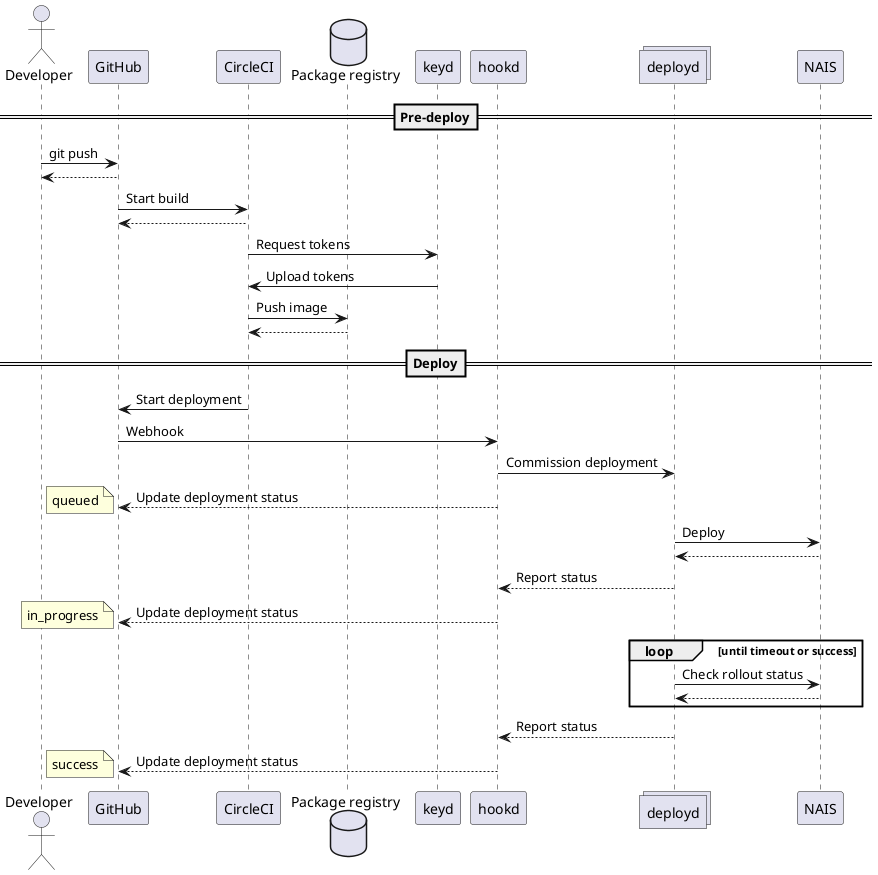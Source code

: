 @startuml component

actor developer as "Developer"
participant github as "GitHub"
participant ci as "CircleCI"
database registry as "Package registry"
participant keyd
participant hookd
collections deployd
participant kubernetes as "NAIS"

==Pre-deploy==
developer -> github: git push
github --> developer
github -> ci: Start build
ci --> github
ci -> keyd: Request tokens
keyd -> ci: Upload tokens
ci -> registry: Push image
registry --> ci

==Deploy==
ci -> github: Start deployment
github -> hookd: Webhook
hookd -> deployd: Commission deployment
hookd --> github: Update deployment status
note left: queued
deployd -> kubernetes: Deploy
kubernetes --> deployd
deployd --> hookd: Report status
hookd --> github: Update deployment status
note left: in_progress

loop until timeout or success
	deployd -> kubernetes: Check rollout status
	kubernetes --> deployd
end

deployd --> hookd: Report status
hookd --> github: Update deployment status
note left: success

@enduml
